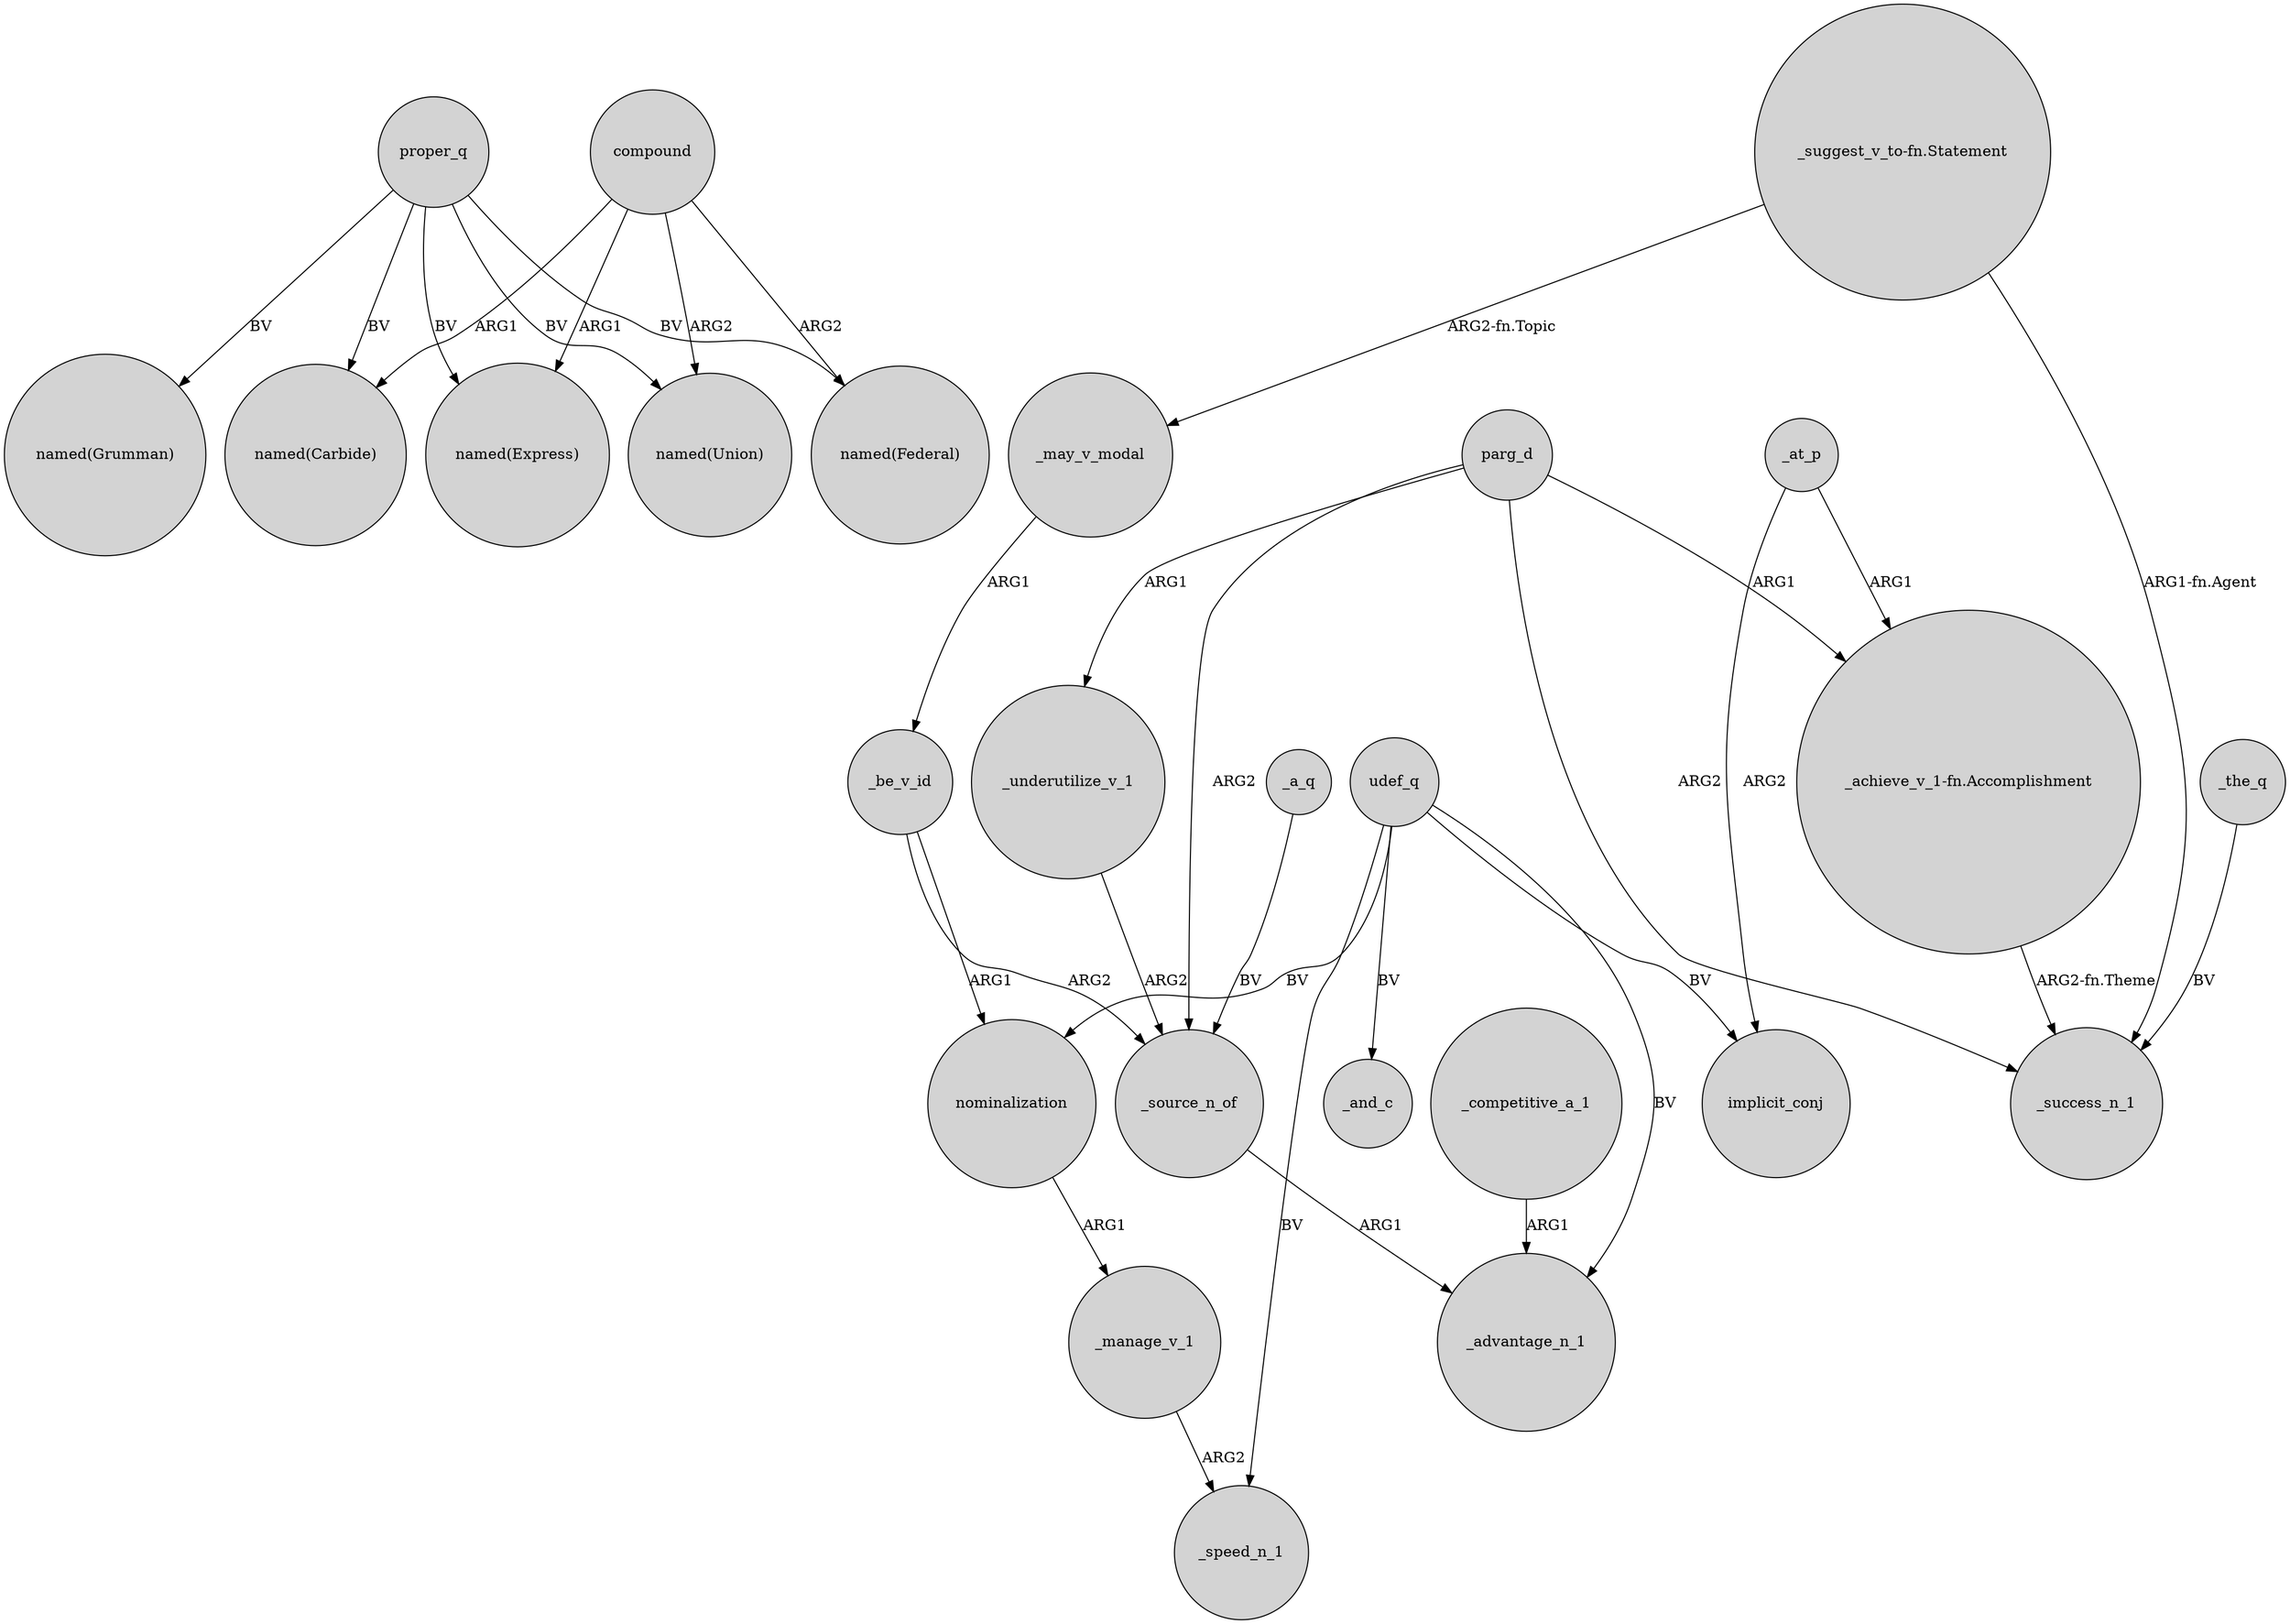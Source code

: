 digraph {
	node [shape=circle style=filled]
	proper_q -> "named(Carbide)" [label=BV]
	_manage_v_1 -> _speed_n_1 [label=ARG2]
	udef_q -> _speed_n_1 [label=BV]
	proper_q -> "named(Union)" [label=BV]
	_the_q -> _success_n_1 [label=BV]
	_underutilize_v_1 -> _source_n_of [label=ARG2]
	proper_q -> "named(Express)" [label=BV]
	_be_v_id -> nominalization [label=ARG1]
	"_suggest_v_to-fn.Statement" -> _may_v_modal [label="ARG2-fn.Topic"]
	proper_q -> "named(Grumman)" [label=BV]
	compound -> "named(Express)" [label=ARG1]
	udef_q -> _advantage_n_1 [label=BV]
	"_achieve_v_1-fn.Accomplishment" -> _success_n_1 [label="ARG2-fn.Theme"]
	udef_q -> implicit_conj [label=BV]
	parg_d -> _underutilize_v_1 [label=ARG1]
	compound -> "named(Union)" [label=ARG2]
	_at_p -> "_achieve_v_1-fn.Accomplishment" [label=ARG1]
	_at_p -> implicit_conj [label=ARG2]
	_competitive_a_1 -> _advantage_n_1 [label=ARG1]
	_a_q -> _source_n_of [label=BV]
	parg_d -> _source_n_of [label=ARG2]
	"_suggest_v_to-fn.Statement" -> _success_n_1 [label="ARG1-fn.Agent"]
	_be_v_id -> _source_n_of [label=ARG2]
	compound -> "named(Carbide)" [label=ARG1]
	udef_q -> nominalization [label=BV]
	parg_d -> _success_n_1 [label=ARG2]
	proper_q -> "named(Federal)" [label=BV]
	_source_n_of -> _advantage_n_1 [label=ARG1]
	udef_q -> _and_c [label=BV]
	compound -> "named(Federal)" [label=ARG2]
	nominalization -> _manage_v_1 [label=ARG1]
	_may_v_modal -> _be_v_id [label=ARG1]
	parg_d -> "_achieve_v_1-fn.Accomplishment" [label=ARG1]
}
